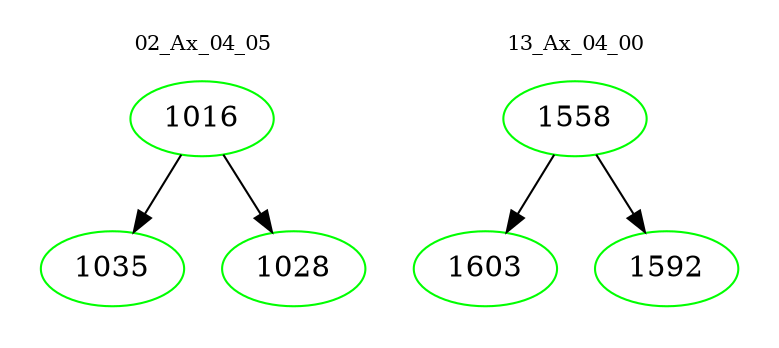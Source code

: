 digraph{
subgraph cluster_0 {
color = white
label = "02_Ax_04_05";
fontsize=10;
T0_1016 [label="1016", color="green"]
T0_1016 -> T0_1035 [color="black"]
T0_1035 [label="1035", color="green"]
T0_1016 -> T0_1028 [color="black"]
T0_1028 [label="1028", color="green"]
}
subgraph cluster_1 {
color = white
label = "13_Ax_04_00";
fontsize=10;
T1_1558 [label="1558", color="green"]
T1_1558 -> T1_1603 [color="black"]
T1_1603 [label="1603", color="green"]
T1_1558 -> T1_1592 [color="black"]
T1_1592 [label="1592", color="green"]
}
}
